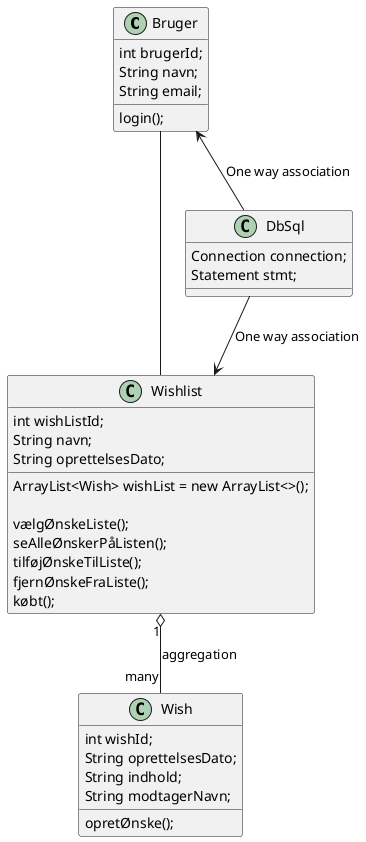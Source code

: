 @startuml
'https://plantuml.com/class-diagram

@startuml
'https://plantuml.com/class-diagram

class Bruger {
   int brugerId;
   String navn;
   String email;

   login();
}
class Wish {
   int wishId;
   String oprettelsesDato;
   String indhold;
   String modtagerNavn;

   opretØnske();
}
class Wishlist {
    int wishListId;
    String navn;
    String oprettelsesDato;
    ArrayList<Wish> wishList = new ArrayList<>();

    vælgØnskeListe();
    seAlleØnskerPåListen();
    tilføjØnskeTilListe();
    fjernØnskeFraListe();
    købt();
}
class DbSql {
    Connection connection;
    Statement stmt;
}
Wishlist "1" o-- "many" Wish : aggregation
   DbSql --> Wishlist : One way association
   Bruger <-- DbSql : One way association
   Bruger -- Wishlist

@enduml


@enduml